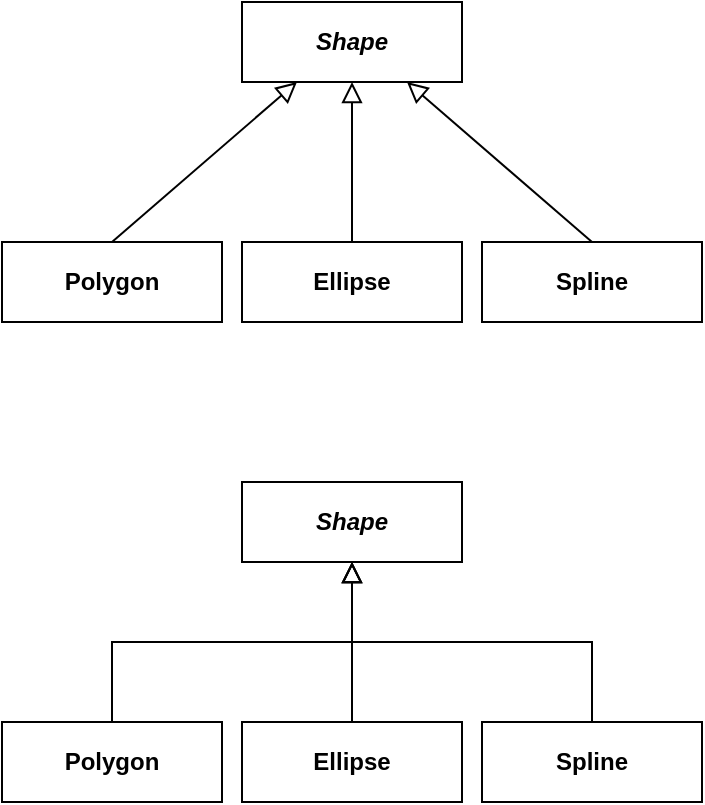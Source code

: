 <mxfile version="21.6.5" type="device">
  <diagram name="Page-1" id="vt5yjjhm51fZT4dJ0A-k">
    <mxGraphModel dx="880" dy="511" grid="1" gridSize="10" guides="1" tooltips="1" connect="1" arrows="1" fold="1" page="1" pageScale="1" pageWidth="1169" pageHeight="827" math="0" shadow="0">
      <root>
        <mxCell id="0" />
        <mxCell id="1" parent="0" />
        <mxCell id="J2cs2plqDJsmne1QL_vC-1" value="&lt;b&gt;&lt;i&gt;Shape&lt;/i&gt;&lt;/b&gt;" style="html=1;whiteSpace=wrap;" vertex="1" parent="1">
          <mxGeometry x="160" y="40" width="110" height="40" as="geometry" />
        </mxCell>
        <mxCell id="J2cs2plqDJsmne1QL_vC-5" value="&lt;b&gt;&lt;span style=&quot;font-style: normal;&quot;&gt;Polygon&lt;/span&gt;&lt;/b&gt;" style="html=1;whiteSpace=wrap;fontStyle=2" vertex="1" parent="1">
          <mxGeometry x="40" y="160" width="110" height="40" as="geometry" />
        </mxCell>
        <mxCell id="J2cs2plqDJsmne1QL_vC-6" value="&lt;b&gt;Ellipse&lt;/b&gt;" style="html=1;whiteSpace=wrap;" vertex="1" parent="1">
          <mxGeometry x="160" y="160" width="110" height="40" as="geometry" />
        </mxCell>
        <mxCell id="J2cs2plqDJsmne1QL_vC-7" value="&lt;b&gt;Spline&lt;/b&gt;" style="html=1;whiteSpace=wrap;" vertex="1" parent="1">
          <mxGeometry x="280" y="160" width="110" height="40" as="geometry" />
        </mxCell>
        <mxCell id="J2cs2plqDJsmne1QL_vC-8" value="&lt;b&gt;&lt;i&gt;Shape&lt;/i&gt;&lt;/b&gt;" style="html=1;whiteSpace=wrap;" vertex="1" parent="1">
          <mxGeometry x="160" y="280" width="110" height="40" as="geometry" />
        </mxCell>
        <mxCell id="J2cs2plqDJsmne1QL_vC-9" value="&lt;b&gt;&lt;span style=&quot;font-style: normal;&quot;&gt;Polygon&lt;/span&gt;&lt;/b&gt;" style="html=1;whiteSpace=wrap;fontStyle=2" vertex="1" parent="1">
          <mxGeometry x="40" y="400" width="110" height="40" as="geometry" />
        </mxCell>
        <mxCell id="J2cs2plqDJsmne1QL_vC-10" value="&lt;b&gt;Ellipse&lt;/b&gt;" style="html=1;whiteSpace=wrap;" vertex="1" parent="1">
          <mxGeometry x="160" y="400" width="110" height="40" as="geometry" />
        </mxCell>
        <mxCell id="J2cs2plqDJsmne1QL_vC-11" value="&lt;b&gt;Spline&lt;/b&gt;" style="html=1;whiteSpace=wrap;" vertex="1" parent="1">
          <mxGeometry x="280" y="400" width="110" height="40" as="geometry" />
        </mxCell>
        <mxCell id="J2cs2plqDJsmne1QL_vC-13" value="" style="endArrow=block;startArrow=none;endFill=0;startFill=0;endSize=8;html=1;verticalAlign=bottom;labelBackgroundColor=none;rounded=0;entryX=0.25;entryY=1;entryDx=0;entryDy=0;exitX=0.5;exitY=0;exitDx=0;exitDy=0;" edge="1" parent="1" source="J2cs2plqDJsmne1QL_vC-5" target="J2cs2plqDJsmne1QL_vC-1">
          <mxGeometry width="160" relative="1" as="geometry">
            <mxPoint x="370" y="270" as="sourcePoint" />
            <mxPoint x="530" y="270" as="targetPoint" />
          </mxGeometry>
        </mxCell>
        <mxCell id="J2cs2plqDJsmne1QL_vC-14" value="" style="endArrow=block;startArrow=none;endFill=0;startFill=0;endSize=8;html=1;verticalAlign=bottom;labelBackgroundColor=none;rounded=0;entryX=0.5;entryY=1;entryDx=0;entryDy=0;exitX=0.5;exitY=0;exitDx=0;exitDy=0;" edge="1" parent="1" source="J2cs2plqDJsmne1QL_vC-6" target="J2cs2plqDJsmne1QL_vC-1">
          <mxGeometry width="160" relative="1" as="geometry">
            <mxPoint x="105" y="170" as="sourcePoint" />
            <mxPoint x="225" y="90" as="targetPoint" />
          </mxGeometry>
        </mxCell>
        <mxCell id="J2cs2plqDJsmne1QL_vC-15" value="" style="endArrow=block;startArrow=none;endFill=0;startFill=0;endSize=8;html=1;verticalAlign=bottom;labelBackgroundColor=none;rounded=0;entryX=0.75;entryY=1;entryDx=0;entryDy=0;exitX=0.5;exitY=0;exitDx=0;exitDy=0;" edge="1" parent="1" source="J2cs2plqDJsmne1QL_vC-7" target="J2cs2plqDJsmne1QL_vC-1">
          <mxGeometry width="160" relative="1" as="geometry">
            <mxPoint x="225" y="170" as="sourcePoint" />
            <mxPoint x="225" y="90" as="targetPoint" />
          </mxGeometry>
        </mxCell>
        <mxCell id="J2cs2plqDJsmne1QL_vC-16" value="" style="endArrow=block;startArrow=none;endFill=0;startFill=0;endSize=8;html=1;verticalAlign=bottom;labelBackgroundColor=none;rounded=0;entryX=0.5;entryY=1;entryDx=0;entryDy=0;exitX=0.5;exitY=0;exitDx=0;exitDy=0;edgeStyle=orthogonalEdgeStyle;" edge="1" parent="1" source="J2cs2plqDJsmne1QL_vC-9" target="J2cs2plqDJsmne1QL_vC-8">
          <mxGeometry width="160" relative="1" as="geometry">
            <mxPoint x="105" y="410" as="sourcePoint" />
            <mxPoint x="198" y="330" as="targetPoint" />
          </mxGeometry>
        </mxCell>
        <mxCell id="J2cs2plqDJsmne1QL_vC-17" value="" style="endArrow=block;startArrow=none;endFill=0;startFill=0;endSize=8;html=1;verticalAlign=bottom;labelBackgroundColor=none;rounded=0;entryX=0.5;entryY=1;entryDx=0;entryDy=0;exitX=0.5;exitY=0;exitDx=0;exitDy=0;edgeStyle=orthogonalEdgeStyle;" edge="1" parent="1" source="J2cs2plqDJsmne1QL_vC-10" target="J2cs2plqDJsmne1QL_vC-8">
          <mxGeometry width="160" relative="1" as="geometry">
            <mxPoint x="105" y="410" as="sourcePoint" />
            <mxPoint x="225" y="330" as="targetPoint" />
          </mxGeometry>
        </mxCell>
        <mxCell id="J2cs2plqDJsmne1QL_vC-18" value="" style="endArrow=block;startArrow=none;endFill=0;startFill=0;endSize=8;html=1;verticalAlign=bottom;labelBackgroundColor=none;rounded=0;entryX=0.5;entryY=1;entryDx=0;entryDy=0;exitX=0.5;exitY=0;exitDx=0;exitDy=0;edgeStyle=orthogonalEdgeStyle;" edge="1" parent="1" source="J2cs2plqDJsmne1QL_vC-11" target="J2cs2plqDJsmne1QL_vC-8">
          <mxGeometry width="160" relative="1" as="geometry">
            <mxPoint x="105" y="410" as="sourcePoint" />
            <mxPoint x="225" y="330" as="targetPoint" />
          </mxGeometry>
        </mxCell>
      </root>
    </mxGraphModel>
  </diagram>
</mxfile>
